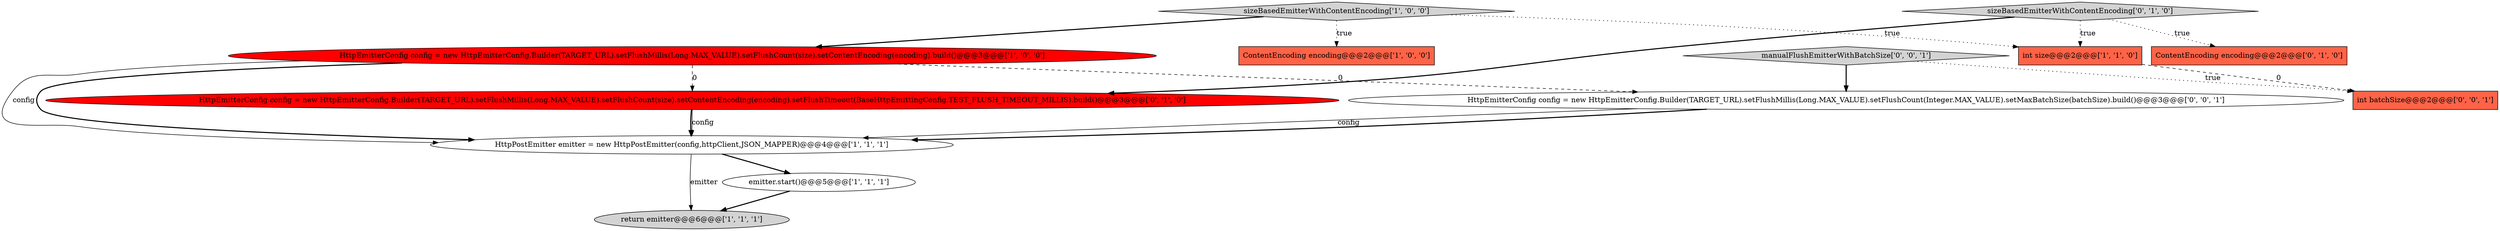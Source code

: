 digraph {
0 [style = filled, label = "HttpPostEmitter emitter = new HttpPostEmitter(config,httpClient,JSON_MAPPER)@@@4@@@['1', '1', '1']", fillcolor = white, shape = ellipse image = "AAA0AAABBB1BBB"];
2 [style = filled, label = "HttpEmitterConfig config = new HttpEmitterConfig.Builder(TARGET_URL).setFlushMillis(Long.MAX_VALUE).setFlushCount(size).setContentEncoding(encoding).build()@@@3@@@['1', '0', '0']", fillcolor = red, shape = ellipse image = "AAA1AAABBB1BBB"];
1 [style = filled, label = "sizeBasedEmitterWithContentEncoding['1', '0', '0']", fillcolor = lightgray, shape = diamond image = "AAA0AAABBB1BBB"];
10 [style = filled, label = "HttpEmitterConfig config = new HttpEmitterConfig.Builder(TARGET_URL).setFlushMillis(Long.MAX_VALUE).setFlushCount(Integer.MAX_VALUE).setMaxBatchSize(batchSize).build()@@@3@@@['0', '0', '1']", fillcolor = white, shape = ellipse image = "AAA0AAABBB3BBB"];
6 [style = filled, label = "return emitter@@@6@@@['1', '1', '1']", fillcolor = lightgray, shape = ellipse image = "AAA0AAABBB1BBB"];
12 [style = filled, label = "int batchSize@@@2@@@['0', '0', '1']", fillcolor = tomato, shape = box image = "AAA0AAABBB3BBB"];
5 [style = filled, label = "emitter.start()@@@5@@@['1', '1', '1']", fillcolor = white, shape = ellipse image = "AAA0AAABBB1BBB"];
3 [style = filled, label = "ContentEncoding encoding@@@2@@@['1', '0', '0']", fillcolor = tomato, shape = box image = "AAA0AAABBB1BBB"];
9 [style = filled, label = "sizeBasedEmitterWithContentEncoding['0', '1', '0']", fillcolor = lightgray, shape = diamond image = "AAA0AAABBB2BBB"];
7 [style = filled, label = "ContentEncoding encoding@@@2@@@['0', '1', '0']", fillcolor = tomato, shape = box image = "AAA0AAABBB2BBB"];
11 [style = filled, label = "manualFlushEmitterWithBatchSize['0', '0', '1']", fillcolor = lightgray, shape = diamond image = "AAA0AAABBB3BBB"];
8 [style = filled, label = "HttpEmitterConfig config = new HttpEmitterConfig.Builder(TARGET_URL).setFlushMillis(Long.MAX_VALUE).setFlushCount(size).setContentEncoding(encoding).setFlushTimeout(BaseHttpEmittingConfig.TEST_FLUSH_TIMEOUT_MILLIS).build()@@@3@@@['0', '1', '0']", fillcolor = red, shape = ellipse image = "AAA1AAABBB2BBB"];
4 [style = filled, label = "int size@@@2@@@['1', '1', '0']", fillcolor = tomato, shape = box image = "AAA0AAABBB1BBB"];
0->6 [style = solid, label="emitter"];
8->0 [style = bold, label=""];
9->4 [style = dotted, label="true"];
1->2 [style = bold, label=""];
2->0 [style = bold, label=""];
1->4 [style = dotted, label="true"];
2->0 [style = solid, label="config"];
8->0 [style = solid, label="config"];
5->6 [style = bold, label=""];
9->7 [style = dotted, label="true"];
10->0 [style = solid, label="config"];
9->8 [style = bold, label=""];
11->10 [style = bold, label=""];
2->8 [style = dashed, label="0"];
10->0 [style = bold, label=""];
2->10 [style = dashed, label="0"];
4->12 [style = dashed, label="0"];
0->5 [style = bold, label=""];
11->12 [style = dotted, label="true"];
1->3 [style = dotted, label="true"];
}
